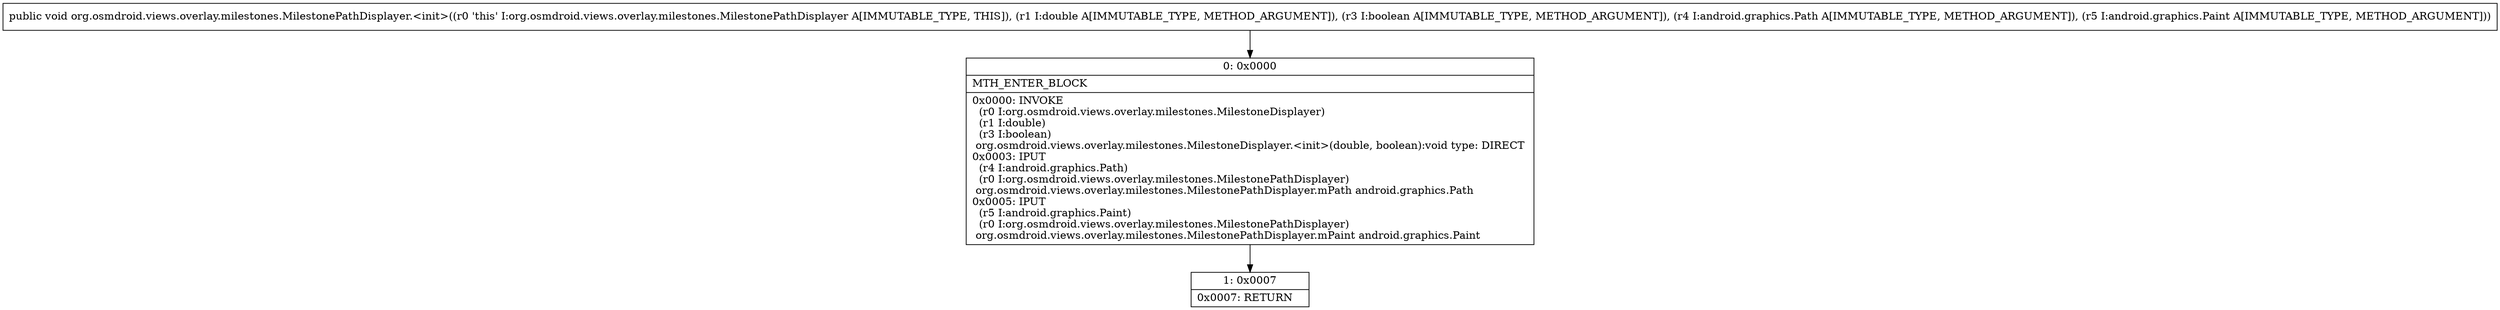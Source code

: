 digraph "CFG fororg.osmdroid.views.overlay.milestones.MilestonePathDisplayer.\<init\>(DZLandroid\/graphics\/Path;Landroid\/graphics\/Paint;)V" {
Node_0 [shape=record,label="{0\:\ 0x0000|MTH_ENTER_BLOCK\l|0x0000: INVOKE  \l  (r0 I:org.osmdroid.views.overlay.milestones.MilestoneDisplayer)\l  (r1 I:double)\l  (r3 I:boolean)\l org.osmdroid.views.overlay.milestones.MilestoneDisplayer.\<init\>(double, boolean):void type: DIRECT \l0x0003: IPUT  \l  (r4 I:android.graphics.Path)\l  (r0 I:org.osmdroid.views.overlay.milestones.MilestonePathDisplayer)\l org.osmdroid.views.overlay.milestones.MilestonePathDisplayer.mPath android.graphics.Path \l0x0005: IPUT  \l  (r5 I:android.graphics.Paint)\l  (r0 I:org.osmdroid.views.overlay.milestones.MilestonePathDisplayer)\l org.osmdroid.views.overlay.milestones.MilestonePathDisplayer.mPaint android.graphics.Paint \l}"];
Node_1 [shape=record,label="{1\:\ 0x0007|0x0007: RETURN   \l}"];
MethodNode[shape=record,label="{public void org.osmdroid.views.overlay.milestones.MilestonePathDisplayer.\<init\>((r0 'this' I:org.osmdroid.views.overlay.milestones.MilestonePathDisplayer A[IMMUTABLE_TYPE, THIS]), (r1 I:double A[IMMUTABLE_TYPE, METHOD_ARGUMENT]), (r3 I:boolean A[IMMUTABLE_TYPE, METHOD_ARGUMENT]), (r4 I:android.graphics.Path A[IMMUTABLE_TYPE, METHOD_ARGUMENT]), (r5 I:android.graphics.Paint A[IMMUTABLE_TYPE, METHOD_ARGUMENT])) }"];
MethodNode -> Node_0;
Node_0 -> Node_1;
}

